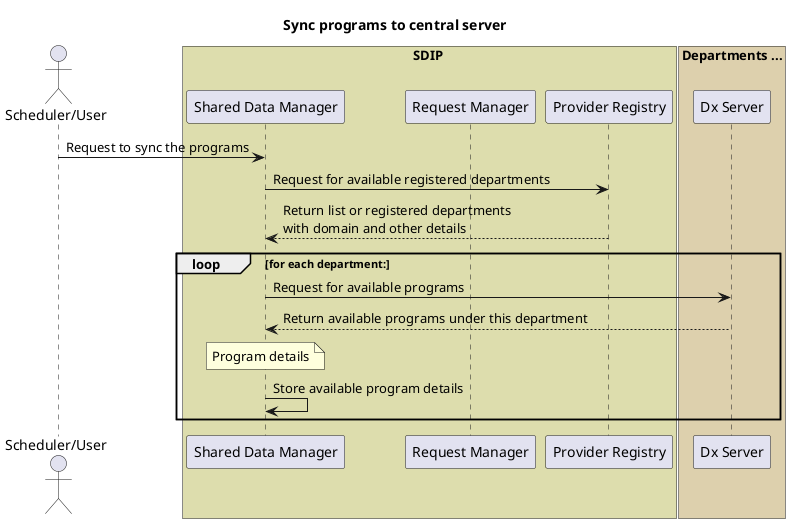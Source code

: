 @startuml
title Sync programs to central server
actor user as "Scheduler/User" order 0
box SDIP #ddddad
    participant SharedDataManager as "Shared Data Manager" order 1
    participant RequestManager as "Request Manager" order 2
    participant ProviderRegistry as "Provider Registry" order 3
end box
'box "Department 1" #ddddfa
'    participant DxServer1 as "Dx Server" order 4
''    participant AdapterDept1 as "Adapter" order 5
'end box
box "Departments ..." #ddd0ad
    participant DxServerN as "Dx Server" order 8
'    participant AdapterDeptN as "Adapter" order 9
end box

user -> SharedDataManager: Request to sync the programs
SharedDataManager -> ProviderRegistry: Request for available registered departments
SharedDataManager <-- ProviderRegistry: Return list or registered departments \nwith domain and other details

loop for each department:
    SharedDataManager -> DxServerN: Request for available programs
    DxServerN --> SharedDataManager: Return available programs under this department
    note over SharedDataManager: Program details
    SharedDataManager -> SharedDataManager: Store available program details
end

@enduml